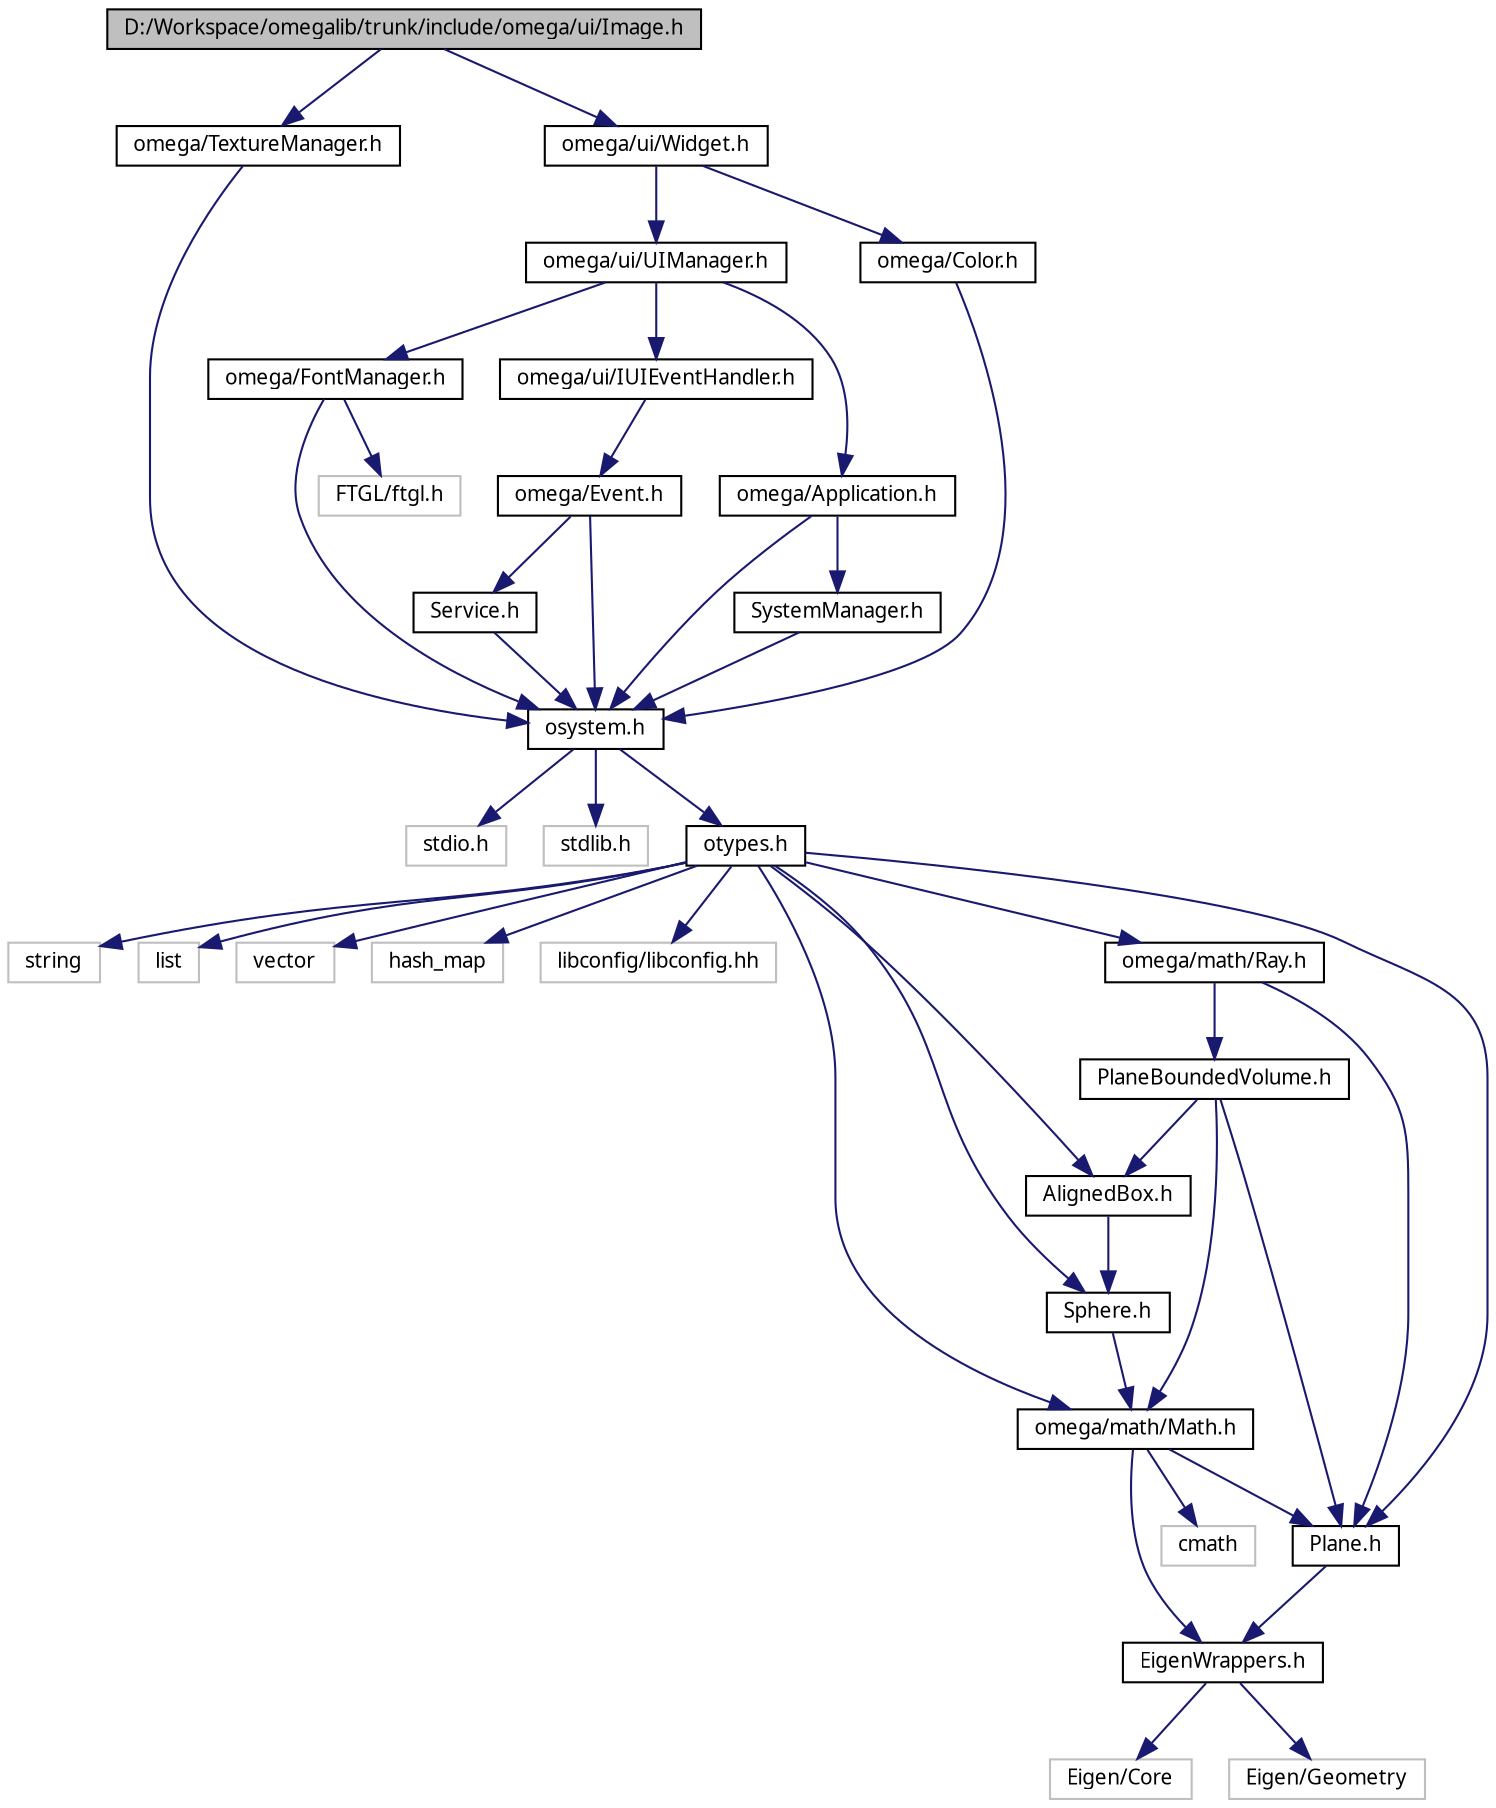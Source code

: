 digraph G
{
  bgcolor="transparent";
  edge [fontname="FreeSans.ttf",fontsize="10",labelfontname="FreeSans.ttf",labelfontsize="10"];
  node [fontname="FreeSans.ttf",fontsize="10",shape=record];
  Node1 [label="D:/Workspace/omegalib/trunk/include/omega/ui/Image.h",height=0.2,width=0.4,color="black", fillcolor="grey75", style="filled" fontcolor="black"];
  Node1 -> Node2 [color="midnightblue",fontsize="10",style="solid",fontname="FreeSans.ttf"];
  Node2 [label="omega/TextureManager.h",height=0.2,width=0.4,color="black",URL="$_texture_manager_8h.html"];
  Node2 -> Node3 [color="midnightblue",fontsize="10",style="solid",fontname="FreeSans.ttf"];
  Node3 [label="osystem.h",height=0.2,width=0.4,color="black",URL="$osystem_8h.html"];
  Node3 -> Node4 [color="midnightblue",fontsize="10",style="solid",fontname="FreeSans.ttf"];
  Node4 [label="stdio.h",height=0.2,width=0.4,color="grey75"];
  Node3 -> Node5 [color="midnightblue",fontsize="10",style="solid",fontname="FreeSans.ttf"];
  Node5 [label="stdlib.h",height=0.2,width=0.4,color="grey75"];
  Node3 -> Node6 [color="midnightblue",fontsize="10",style="solid",fontname="FreeSans.ttf"];
  Node6 [label="otypes.h",height=0.2,width=0.4,color="black",URL="$otypes_8h.html"];
  Node6 -> Node7 [color="midnightblue",fontsize="10",style="solid",fontname="FreeSans.ttf"];
  Node7 [label="string",height=0.2,width=0.4,color="grey75"];
  Node6 -> Node8 [color="midnightblue",fontsize="10",style="solid",fontname="FreeSans.ttf"];
  Node8 [label="list",height=0.2,width=0.4,color="grey75"];
  Node6 -> Node9 [color="midnightblue",fontsize="10",style="solid",fontname="FreeSans.ttf"];
  Node9 [label="vector",height=0.2,width=0.4,color="grey75"];
  Node6 -> Node10 [color="midnightblue",fontsize="10",style="solid",fontname="FreeSans.ttf"];
  Node10 [label="hash_map",height=0.2,width=0.4,color="grey75"];
  Node6 -> Node11 [color="midnightblue",fontsize="10",style="solid",fontname="FreeSans.ttf"];
  Node11 [label="libconfig/libconfig.hh",height=0.2,width=0.4,color="grey75"];
  Node6 -> Node12 [color="midnightblue",fontsize="10",style="solid",fontname="FreeSans.ttf"];
  Node12 [label="omega/math/Math.h",height=0.2,width=0.4,color="black",URL="$_math_8h.html"];
  Node12 -> Node13 [color="midnightblue",fontsize="10",style="solid",fontname="FreeSans.ttf"];
  Node13 [label="cmath",height=0.2,width=0.4,color="grey75"];
  Node12 -> Node14 [color="midnightblue",fontsize="10",style="solid",fontname="FreeSans.ttf"];
  Node14 [label="Plane.h",height=0.2,width=0.4,color="black",URL="$_plane_8h.html"];
  Node14 -> Node15 [color="midnightblue",fontsize="10",style="solid",fontname="FreeSans.ttf"];
  Node15 [label="EigenWrappers.h",height=0.2,width=0.4,color="black",URL="$_eigen_wrappers_8h.html"];
  Node15 -> Node16 [color="midnightblue",fontsize="10",style="solid",fontname="FreeSans.ttf"];
  Node16 [label="Eigen/Core",height=0.2,width=0.4,color="grey75"];
  Node15 -> Node17 [color="midnightblue",fontsize="10",style="solid",fontname="FreeSans.ttf"];
  Node17 [label="Eigen/Geometry",height=0.2,width=0.4,color="grey75"];
  Node12 -> Node15 [color="midnightblue",fontsize="10",style="solid",fontname="FreeSans.ttf"];
  Node6 -> Node18 [color="midnightblue",fontsize="10",style="solid",fontname="FreeSans.ttf"];
  Node18 [label="omega/math/Ray.h",height=0.2,width=0.4,color="black",URL="$_ray_8h.html"];
  Node18 -> Node14 [color="midnightblue",fontsize="10",style="solid",fontname="FreeSans.ttf"];
  Node18 -> Node19 [color="midnightblue",fontsize="10",style="solid",fontname="FreeSans.ttf"];
  Node19 [label="PlaneBoundedVolume.h",height=0.2,width=0.4,color="black",URL="$_plane_bounded_volume_8h.html"];
  Node19 -> Node20 [color="midnightblue",fontsize="10",style="solid",fontname="FreeSans.ttf"];
  Node20 [label="AlignedBox.h",height=0.2,width=0.4,color="black",URL="$_aligned_box_8h.html"];
  Node20 -> Node21 [color="midnightblue",fontsize="10",style="solid",fontname="FreeSans.ttf"];
  Node21 [label="Sphere.h",height=0.2,width=0.4,color="black",URL="$_sphere_8h.html"];
  Node21 -> Node12 [color="midnightblue",fontsize="10",style="solid",fontname="FreeSans.ttf"];
  Node19 -> Node12 [color="midnightblue",fontsize="10",style="solid",fontname="FreeSans.ttf"];
  Node19 -> Node14 [color="midnightblue",fontsize="10",style="solid",fontname="FreeSans.ttf"];
  Node6 -> Node20 [color="midnightblue",fontsize="10",style="solid",fontname="FreeSans.ttf"];
  Node6 -> Node21 [color="midnightblue",fontsize="10",style="solid",fontname="FreeSans.ttf"];
  Node6 -> Node14 [color="midnightblue",fontsize="10",style="solid",fontname="FreeSans.ttf"];
  Node1 -> Node22 [color="midnightblue",fontsize="10",style="solid",fontname="FreeSans.ttf"];
  Node22 [label="omega/ui/Widget.h",height=0.2,width=0.4,color="black",URL="$_widget_8h.html"];
  Node22 -> Node23 [color="midnightblue",fontsize="10",style="solid",fontname="FreeSans.ttf"];
  Node23 [label="omega/Color.h",height=0.2,width=0.4,color="black",URL="$_color_8h.html"];
  Node23 -> Node3 [color="midnightblue",fontsize="10",style="solid",fontname="FreeSans.ttf"];
  Node22 -> Node24 [color="midnightblue",fontsize="10",style="solid",fontname="FreeSans.ttf"];
  Node24 [label="omega/ui/UIManager.h",height=0.2,width=0.4,color="black",URL="$_u_i_manager_8h.html"];
  Node24 -> Node25 [color="midnightblue",fontsize="10",style="solid",fontname="FreeSans.ttf"];
  Node25 [label="omega/Application.h",height=0.2,width=0.4,color="black",URL="$_application_8h.html"];
  Node25 -> Node3 [color="midnightblue",fontsize="10",style="solid",fontname="FreeSans.ttf"];
  Node25 -> Node26 [color="midnightblue",fontsize="10",style="solid",fontname="FreeSans.ttf"];
  Node26 [label="SystemManager.h",height=0.2,width=0.4,color="black",URL="$_system_manager_8h.html"];
  Node26 -> Node3 [color="midnightblue",fontsize="10",style="solid",fontname="FreeSans.ttf"];
  Node24 -> Node27 [color="midnightblue",fontsize="10",style="solid",fontname="FreeSans.ttf"];
  Node27 [label="omega/FontManager.h",height=0.2,width=0.4,color="black",URL="$_font_manager_8h.html"];
  Node27 -> Node3 [color="midnightblue",fontsize="10",style="solid",fontname="FreeSans.ttf"];
  Node27 -> Node28 [color="midnightblue",fontsize="10",style="solid",fontname="FreeSans.ttf"];
  Node28 [label="FTGL/ftgl.h",height=0.2,width=0.4,color="grey75"];
  Node24 -> Node29 [color="midnightblue",fontsize="10",style="solid",fontname="FreeSans.ttf"];
  Node29 [label="omega/ui/IUIEventHandler.h",height=0.2,width=0.4,color="black",URL="$_i_u_i_event_handler_8h.html"];
  Node29 -> Node30 [color="midnightblue",fontsize="10",style="solid",fontname="FreeSans.ttf"];
  Node30 [label="omega/Event.h",height=0.2,width=0.4,color="black",URL="$_event_8h.html"];
  Node30 -> Node3 [color="midnightblue",fontsize="10",style="solid",fontname="FreeSans.ttf"];
  Node30 -> Node31 [color="midnightblue",fontsize="10",style="solid",fontname="FreeSans.ttf"];
  Node31 [label="Service.h",height=0.2,width=0.4,color="black",URL="$_service_8h.html"];
  Node31 -> Node3 [color="midnightblue",fontsize="10",style="solid",fontname="FreeSans.ttf"];
}
